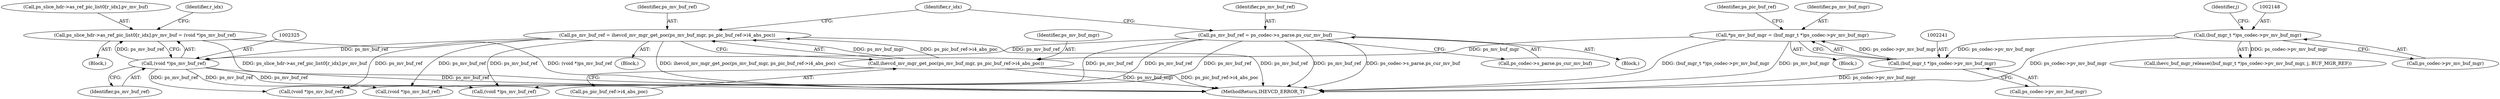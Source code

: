 digraph "0_Android_7c9be319a279654e55a6d757265f88c61a16a4d5@array" {
"1002316" [label="(Call,ps_slice_hdr->as_ref_pic_list0[r_idx].pv_mv_buf = (void *)ps_mv_buf_ref)"];
"1002324" [label="(Call,(void *)ps_mv_buf_ref)"];
"1002266" [label="(Call,ps_mv_buf_ref = ps_codec->s_parse.ps_cur_mv_buf)"];
"1002275" [label="(Call,ps_mv_buf_ref = ihevcd_mv_mgr_get_poc(ps_mv_buf_mgr, ps_pic_buf_ref->i4_abs_poc))"];
"1002277" [label="(Call,ihevcd_mv_mgr_get_poc(ps_mv_buf_mgr, ps_pic_buf_ref->i4_abs_poc))"];
"1002238" [label="(Call,*ps_mv_buf_mgr = (buf_mgr_t *)ps_codec->pv_mv_buf_mgr)"];
"1002240" [label="(Call,(buf_mgr_t *)ps_codec->pv_mv_buf_mgr)"];
"1002147" [label="(Call,(buf_mgr_t *)ps_codec->pv_mv_buf_mgr)"];
"1002146" [label="(Call,ihevc_buf_mgr_release((buf_mgr_t *)ps_codec->pv_mv_buf_mgr, j, BUF_MGR_REF))"];
"1002266" [label="(Call,ps_mv_buf_ref = ps_codec->s_parse.ps_cur_mv_buf)"];
"1002284" [label="(Identifier,r_idx)"];
"1002403" [label="(Call,(void *)ps_mv_buf_ref)"];
"1002437" [label="(Call,(void *)ps_mv_buf_ref)"];
"1002246" [label="(Identifier,ps_pic_buf_ref)"];
"1002275" [label="(Call,ps_mv_buf_ref = ihevcd_mv_mgr_get_poc(ps_mv_buf_mgr, ps_pic_buf_ref->i4_abs_poc))"];
"1002317" [label="(Call,ps_slice_hdr->as_ref_pic_list0[r_idx].pv_mv_buf)"];
"1002267" [label="(Identifier,ps_mv_buf_ref)"];
"1002256" [label="(Block,)"];
"1002242" [label="(Call,ps_codec->pv_mv_buf_mgr)"];
"1002326" [label="(Identifier,ps_mv_buf_ref)"];
"1002278" [label="(Identifier,ps_mv_buf_mgr)"];
"1002279" [label="(Call,ps_pic_buf_ref->i4_abs_poc)"];
"1002225" [label="(Block,)"];
"1002240" [label="(Call,(buf_mgr_t *)ps_codec->pv_mv_buf_mgr)"];
"1002292" [label="(Identifier,r_idx)"];
"1002304" [label="(Block,)"];
"1002324" [label="(Call,(void *)ps_mv_buf_ref)"];
"1002238" [label="(Call,*ps_mv_buf_mgr = (buf_mgr_t *)ps_codec->pv_mv_buf_mgr)"];
"1002316" [label="(Call,ps_slice_hdr->as_ref_pic_list0[r_idx].pv_mv_buf = (void *)ps_mv_buf_ref)"];
"1002661" [label="(MethodReturn,IHEVCD_ERROR_T)"];
"1002147" [label="(Call,(buf_mgr_t *)ps_codec->pv_mv_buf_mgr)"];
"1002152" [label="(Identifier,j)"];
"1002239" [label="(Identifier,ps_mv_buf_mgr)"];
"1002268" [label="(Call,ps_codec->s_parse.ps_cur_mv_buf)"];
"1002358" [label="(Call,(void *)ps_mv_buf_ref)"];
"1002276" [label="(Identifier,ps_mv_buf_ref)"];
"1002277" [label="(Call,ihevcd_mv_mgr_get_poc(ps_mv_buf_mgr, ps_pic_buf_ref->i4_abs_poc))"];
"1002274" [label="(Block,)"];
"1002149" [label="(Call,ps_codec->pv_mv_buf_mgr)"];
"1002316" -> "1002304"  [label="AST: "];
"1002316" -> "1002324"  [label="CFG: "];
"1002317" -> "1002316"  [label="AST: "];
"1002324" -> "1002316"  [label="AST: "];
"1002292" -> "1002316"  [label="CFG: "];
"1002316" -> "1002661"  [label="DDG: (void *)ps_mv_buf_ref"];
"1002316" -> "1002661"  [label="DDG: ps_slice_hdr->as_ref_pic_list0[r_idx].pv_mv_buf"];
"1002324" -> "1002316"  [label="DDG: ps_mv_buf_ref"];
"1002324" -> "1002326"  [label="CFG: "];
"1002325" -> "1002324"  [label="AST: "];
"1002326" -> "1002324"  [label="AST: "];
"1002324" -> "1002661"  [label="DDG: ps_mv_buf_ref"];
"1002266" -> "1002324"  [label="DDG: ps_mv_buf_ref"];
"1002275" -> "1002324"  [label="DDG: ps_mv_buf_ref"];
"1002324" -> "1002358"  [label="DDG: ps_mv_buf_ref"];
"1002324" -> "1002403"  [label="DDG: ps_mv_buf_ref"];
"1002324" -> "1002437"  [label="DDG: ps_mv_buf_ref"];
"1002266" -> "1002256"  [label="AST: "];
"1002266" -> "1002268"  [label="CFG: "];
"1002267" -> "1002266"  [label="AST: "];
"1002268" -> "1002266"  [label="AST: "];
"1002284" -> "1002266"  [label="CFG: "];
"1002266" -> "1002661"  [label="DDG: ps_mv_buf_ref"];
"1002266" -> "1002661"  [label="DDG: ps_codec->s_parse.ps_cur_mv_buf"];
"1002266" -> "1002358"  [label="DDG: ps_mv_buf_ref"];
"1002266" -> "1002403"  [label="DDG: ps_mv_buf_ref"];
"1002266" -> "1002437"  [label="DDG: ps_mv_buf_ref"];
"1002275" -> "1002274"  [label="AST: "];
"1002275" -> "1002277"  [label="CFG: "];
"1002276" -> "1002275"  [label="AST: "];
"1002277" -> "1002275"  [label="AST: "];
"1002284" -> "1002275"  [label="CFG: "];
"1002275" -> "1002661"  [label="DDG: ihevcd_mv_mgr_get_poc(ps_mv_buf_mgr, ps_pic_buf_ref->i4_abs_poc)"];
"1002275" -> "1002661"  [label="DDG: ps_mv_buf_ref"];
"1002277" -> "1002275"  [label="DDG: ps_mv_buf_mgr"];
"1002277" -> "1002275"  [label="DDG: ps_pic_buf_ref->i4_abs_poc"];
"1002275" -> "1002358"  [label="DDG: ps_mv_buf_ref"];
"1002275" -> "1002403"  [label="DDG: ps_mv_buf_ref"];
"1002275" -> "1002437"  [label="DDG: ps_mv_buf_ref"];
"1002277" -> "1002279"  [label="CFG: "];
"1002278" -> "1002277"  [label="AST: "];
"1002279" -> "1002277"  [label="AST: "];
"1002277" -> "1002661"  [label="DDG: ps_mv_buf_mgr"];
"1002277" -> "1002661"  [label="DDG: ps_pic_buf_ref->i4_abs_poc"];
"1002238" -> "1002277"  [label="DDG: ps_mv_buf_mgr"];
"1002238" -> "1002225"  [label="AST: "];
"1002238" -> "1002240"  [label="CFG: "];
"1002239" -> "1002238"  [label="AST: "];
"1002240" -> "1002238"  [label="AST: "];
"1002246" -> "1002238"  [label="CFG: "];
"1002238" -> "1002661"  [label="DDG: (buf_mgr_t *)ps_codec->pv_mv_buf_mgr"];
"1002238" -> "1002661"  [label="DDG: ps_mv_buf_mgr"];
"1002240" -> "1002238"  [label="DDG: ps_codec->pv_mv_buf_mgr"];
"1002240" -> "1002242"  [label="CFG: "];
"1002241" -> "1002240"  [label="AST: "];
"1002242" -> "1002240"  [label="AST: "];
"1002240" -> "1002661"  [label="DDG: ps_codec->pv_mv_buf_mgr"];
"1002147" -> "1002240"  [label="DDG: ps_codec->pv_mv_buf_mgr"];
"1002147" -> "1002146"  [label="AST: "];
"1002147" -> "1002149"  [label="CFG: "];
"1002148" -> "1002147"  [label="AST: "];
"1002149" -> "1002147"  [label="AST: "];
"1002152" -> "1002147"  [label="CFG: "];
"1002147" -> "1002661"  [label="DDG: ps_codec->pv_mv_buf_mgr"];
"1002147" -> "1002146"  [label="DDG: ps_codec->pv_mv_buf_mgr"];
}
